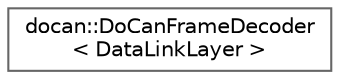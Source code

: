 digraph "Graphical Class Hierarchy"
{
 // LATEX_PDF_SIZE
  bgcolor="transparent";
  edge [fontname=Helvetica,fontsize=10,labelfontname=Helvetica,labelfontsize=10];
  node [fontname=Helvetica,fontsize=10,shape=box,height=0.2,width=0.4];
  rankdir="LR";
  Node0 [id="Node000000",label="docan::DoCanFrameDecoder\l\< DataLinkLayer \>",height=0.2,width=0.4,color="grey40", fillcolor="white", style="filled",URL="$d8/dd7/classdocan_1_1DoCanFrameDecoder.html",tooltip=" "];
}
